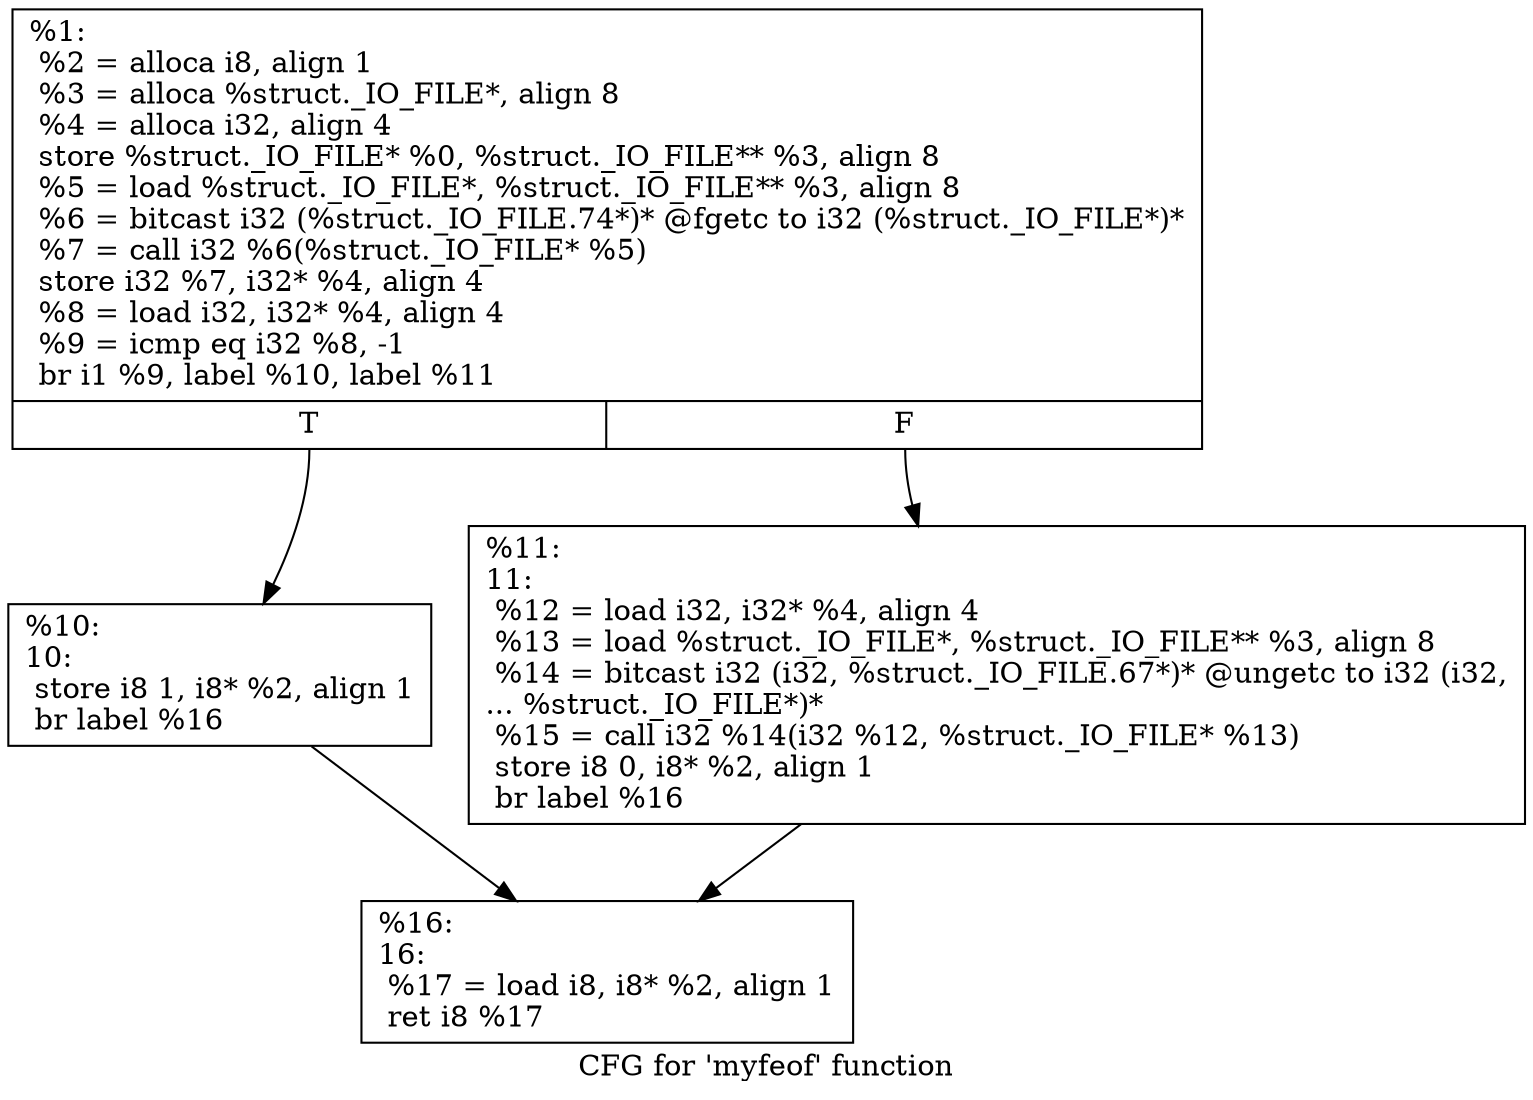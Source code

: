 digraph "CFG for 'myfeof' function" {
	label="CFG for 'myfeof' function";

	Node0x1c637c0 [shape=record,label="{%1:\l  %2 = alloca i8, align 1\l  %3 = alloca %struct._IO_FILE*, align 8\l  %4 = alloca i32, align 4\l  store %struct._IO_FILE* %0, %struct._IO_FILE** %3, align 8\l  %5 = load %struct._IO_FILE*, %struct._IO_FILE** %3, align 8\l  %6 = bitcast i32 (%struct._IO_FILE.74*)* @fgetc to i32 (%struct._IO_FILE*)*\l  %7 = call i32 %6(%struct._IO_FILE* %5)\l  store i32 %7, i32* %4, align 4\l  %8 = load i32, i32* %4, align 4\l  %9 = icmp eq i32 %8, -1\l  br i1 %9, label %10, label %11\l|{<s0>T|<s1>F}}"];
	Node0x1c637c0:s0 -> Node0x1c69f60;
	Node0x1c637c0:s1 -> Node0x1c69fb0;
	Node0x1c69f60 [shape=record,label="{%10:\l10:                                               \l  store i8 1, i8* %2, align 1\l  br label %16\l}"];
	Node0x1c69f60 -> Node0x1c6a000;
	Node0x1c69fb0 [shape=record,label="{%11:\l11:                                               \l  %12 = load i32, i32* %4, align 4\l  %13 = load %struct._IO_FILE*, %struct._IO_FILE** %3, align 8\l  %14 = bitcast i32 (i32, %struct._IO_FILE.67*)* @ungetc to i32 (i32,\l... %struct._IO_FILE*)*\l  %15 = call i32 %14(i32 %12, %struct._IO_FILE* %13)\l  store i8 0, i8* %2, align 1\l  br label %16\l}"];
	Node0x1c69fb0 -> Node0x1c6a000;
	Node0x1c6a000 [shape=record,label="{%16:\l16:                                               \l  %17 = load i8, i8* %2, align 1\l  ret i8 %17\l}"];
}
